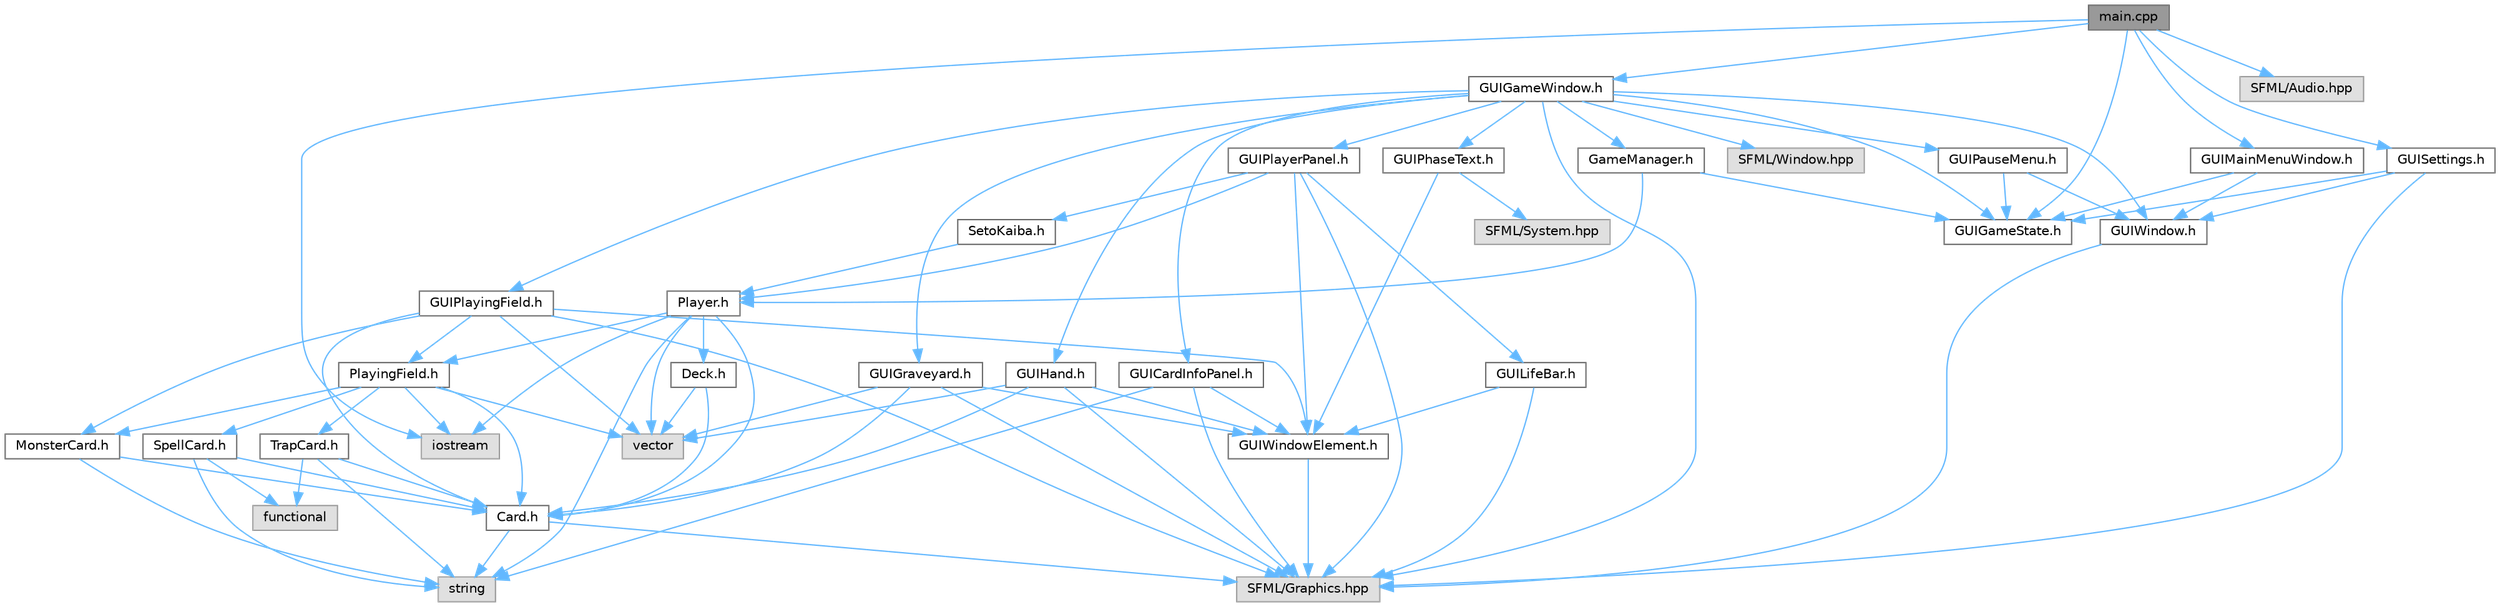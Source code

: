 digraph "main.cpp"
{
 // LATEX_PDF_SIZE
  bgcolor="transparent";
  edge [fontname=Helvetica,fontsize=10,labelfontname=Helvetica,labelfontsize=10];
  node [fontname=Helvetica,fontsize=10,shape=box,height=0.2,width=0.4];
  Node1 [id="Node000001",label="main.cpp",height=0.2,width=0.4,color="gray40", fillcolor="grey60", style="filled", fontcolor="black",tooltip=" "];
  Node1 -> Node2 [id="edge1_Node000001_Node000002",color="steelblue1",style="solid",tooltip=" "];
  Node2 [id="Node000002",label="iostream",height=0.2,width=0.4,color="grey60", fillcolor="#E0E0E0", style="filled",tooltip=" "];
  Node1 -> Node3 [id="edge2_Node000001_Node000003",color="steelblue1",style="solid",tooltip=" "];
  Node3 [id="Node000003",label="GUIGameWindow.h",height=0.2,width=0.4,color="grey40", fillcolor="white", style="filled",URL="$_g_u_i_game_window_8h.html",tooltip=" "];
  Node3 -> Node4 [id="edge3_Node000003_Node000004",color="steelblue1",style="solid",tooltip=" "];
  Node4 [id="Node000004",label="SFML/Graphics.hpp",height=0.2,width=0.4,color="grey60", fillcolor="#E0E0E0", style="filled",tooltip=" "];
  Node3 -> Node5 [id="edge4_Node000003_Node000005",color="steelblue1",style="solid",tooltip=" "];
  Node5 [id="Node000005",label="SFML/Window.hpp",height=0.2,width=0.4,color="grey60", fillcolor="#E0E0E0", style="filled",tooltip=" "];
  Node3 -> Node6 [id="edge5_Node000003_Node000006",color="steelblue1",style="solid",tooltip=" "];
  Node6 [id="Node000006",label="GUIWindow.h",height=0.2,width=0.4,color="grey40", fillcolor="white", style="filled",URL="$_g_u_i_window_8h.html",tooltip=" "];
  Node6 -> Node4 [id="edge6_Node000006_Node000004",color="steelblue1",style="solid",tooltip=" "];
  Node3 -> Node7 [id="edge7_Node000003_Node000007",color="steelblue1",style="solid",tooltip=" "];
  Node7 [id="Node000007",label="GUIPlayerPanel.h",height=0.2,width=0.4,color="grey40", fillcolor="white", style="filled",URL="$_g_u_i_player_panel_8h.html",tooltip="This file contains the GUIPlayerPanel class which handles the player panel of the MiniYugioh game."];
  Node7 -> Node4 [id="edge8_Node000007_Node000004",color="steelblue1",style="solid",tooltip=" "];
  Node7 -> Node8 [id="edge9_Node000007_Node000008",color="steelblue1",style="solid",tooltip=" "];
  Node8 [id="Node000008",label="GUILifeBar.h",height=0.2,width=0.4,color="grey40", fillcolor="white", style="filled",URL="$_g_u_i_life_bar_8h.html",tooltip=" "];
  Node8 -> Node4 [id="edge10_Node000008_Node000004",color="steelblue1",style="solid",tooltip=" "];
  Node8 -> Node9 [id="edge11_Node000008_Node000009",color="steelblue1",style="solid",tooltip=" "];
  Node9 [id="Node000009",label="GUIWindowElement.h",height=0.2,width=0.4,color="grey40", fillcolor="white", style="filled",URL="$_g_u_i_window_element_8h.html",tooltip="This file contains the declaration of the GUIWindowElement class."];
  Node9 -> Node4 [id="edge12_Node000009_Node000004",color="steelblue1",style="solid",tooltip=" "];
  Node7 -> Node9 [id="edge13_Node000007_Node000009",color="steelblue1",style="solid",tooltip=" "];
  Node7 -> Node10 [id="edge14_Node000007_Node000010",color="steelblue1",style="solid",tooltip=" "];
  Node10 [id="Node000010",label="Player.h",height=0.2,width=0.4,color="grey40", fillcolor="white", style="filled",URL="$_player_8h.html",tooltip="Contains the Player class."];
  Node10 -> Node2 [id="edge15_Node000010_Node000002",color="steelblue1",style="solid",tooltip=" "];
  Node10 -> Node11 [id="edge16_Node000010_Node000011",color="steelblue1",style="solid",tooltip=" "];
  Node11 [id="Node000011",label="string",height=0.2,width=0.4,color="grey60", fillcolor="#E0E0E0", style="filled",tooltip=" "];
  Node10 -> Node12 [id="edge17_Node000010_Node000012",color="steelblue1",style="solid",tooltip=" "];
  Node12 [id="Node000012",label="vector",height=0.2,width=0.4,color="grey60", fillcolor="#E0E0E0", style="filled",tooltip=" "];
  Node10 -> Node13 [id="edge18_Node000010_Node000013",color="steelblue1",style="solid",tooltip=" "];
  Node13 [id="Node000013",label="Deck.h",height=0.2,width=0.4,color="grey40", fillcolor="white", style="filled",URL="$_deck_8h.html",tooltip=" "];
  Node13 -> Node12 [id="edge19_Node000013_Node000012",color="steelblue1",style="solid",tooltip=" "];
  Node13 -> Node14 [id="edge20_Node000013_Node000014",color="steelblue1",style="solid",tooltip=" "];
  Node14 [id="Node000014",label="Card.h",height=0.2,width=0.4,color="grey40", fillcolor="white", style="filled",URL="$_card_8h.html",tooltip="Contains the Card class."];
  Node14 -> Node11 [id="edge21_Node000014_Node000011",color="steelblue1",style="solid",tooltip=" "];
  Node14 -> Node4 [id="edge22_Node000014_Node000004",color="steelblue1",style="solid",tooltip=" "];
  Node10 -> Node14 [id="edge23_Node000010_Node000014",color="steelblue1",style="solid",tooltip=" "];
  Node10 -> Node15 [id="edge24_Node000010_Node000015",color="steelblue1",style="solid",tooltip=" "];
  Node15 [id="Node000015",label="PlayingField.h",height=0.2,width=0.4,color="grey40", fillcolor="white", style="filled",URL="$_playing_field_8h.html",tooltip="Contains the PlayingField class."];
  Node15 -> Node2 [id="edge25_Node000015_Node000002",color="steelblue1",style="solid",tooltip=" "];
  Node15 -> Node12 [id="edge26_Node000015_Node000012",color="steelblue1",style="solid",tooltip=" "];
  Node15 -> Node14 [id="edge27_Node000015_Node000014",color="steelblue1",style="solid",tooltip=" "];
  Node15 -> Node16 [id="edge28_Node000015_Node000016",color="steelblue1",style="solid",tooltip=" "];
  Node16 [id="Node000016",label="MonsterCard.h",height=0.2,width=0.4,color="grey40", fillcolor="white", style="filled",URL="$_monster_card_8h.html",tooltip="Contains the MonsterCard class."];
  Node16 -> Node11 [id="edge29_Node000016_Node000011",color="steelblue1",style="solid",tooltip=" "];
  Node16 -> Node14 [id="edge30_Node000016_Node000014",color="steelblue1",style="solid",tooltip=" "];
  Node15 -> Node17 [id="edge31_Node000015_Node000017",color="steelblue1",style="solid",tooltip=" "];
  Node17 [id="Node000017",label="SpellCard.h",height=0.2,width=0.4,color="grey40", fillcolor="white", style="filled",URL="$_spell_card_8h.html",tooltip="Contains the SpellCard class."];
  Node17 -> Node11 [id="edge32_Node000017_Node000011",color="steelblue1",style="solid",tooltip=" "];
  Node17 -> Node18 [id="edge33_Node000017_Node000018",color="steelblue1",style="solid",tooltip=" "];
  Node18 [id="Node000018",label="functional",height=0.2,width=0.4,color="grey60", fillcolor="#E0E0E0", style="filled",tooltip=" "];
  Node17 -> Node14 [id="edge34_Node000017_Node000014",color="steelblue1",style="solid",tooltip=" "];
  Node15 -> Node19 [id="edge35_Node000015_Node000019",color="steelblue1",style="solid",tooltip=" "];
  Node19 [id="Node000019",label="TrapCard.h",height=0.2,width=0.4,color="grey40", fillcolor="white", style="filled",URL="$_trap_card_8h.html",tooltip="Contains the TrapCard class."];
  Node19 -> Node11 [id="edge36_Node000019_Node000011",color="steelblue1",style="solid",tooltip=" "];
  Node19 -> Node18 [id="edge37_Node000019_Node000018",color="steelblue1",style="solid",tooltip=" "];
  Node19 -> Node14 [id="edge38_Node000019_Node000014",color="steelblue1",style="solid",tooltip=" "];
  Node7 -> Node20 [id="edge39_Node000007_Node000020",color="steelblue1",style="solid",tooltip=" "];
  Node20 [id="Node000020",label="SetoKaiba.h",height=0.2,width=0.4,color="grey40", fillcolor="white", style="filled",URL="$_seto_kaiba_8h.html",tooltip="Contains the SetoKaiba class."];
  Node20 -> Node10 [id="edge40_Node000020_Node000010",color="steelblue1",style="solid",tooltip=" "];
  Node3 -> Node21 [id="edge41_Node000003_Node000021",color="steelblue1",style="solid",tooltip=" "];
  Node21 [id="Node000021",label="GUIPlayingField.h",height=0.2,width=0.4,color="grey40", fillcolor="white", style="filled",URL="$_g_u_i_playing_field_8h.html",tooltip="This file contains the GUIPlayingField class which handles the GUI playing field of the MiniYugioh ga..."];
  Node21 -> Node4 [id="edge42_Node000021_Node000004",color="steelblue1",style="solid",tooltip=" "];
  Node21 -> Node9 [id="edge43_Node000021_Node000009",color="steelblue1",style="solid",tooltip=" "];
  Node21 -> Node15 [id="edge44_Node000021_Node000015",color="steelblue1",style="solid",tooltip=" "];
  Node21 -> Node14 [id="edge45_Node000021_Node000014",color="steelblue1",style="solid",tooltip=" "];
  Node21 -> Node12 [id="edge46_Node000021_Node000012",color="steelblue1",style="solid",tooltip=" "];
  Node21 -> Node16 [id="edge47_Node000021_Node000016",color="steelblue1",style="solid",tooltip=" "];
  Node3 -> Node22 [id="edge48_Node000003_Node000022",color="steelblue1",style="solid",tooltip=" "];
  Node22 [id="Node000022",label="GUIHand.h",height=0.2,width=0.4,color="grey40", fillcolor="white", style="filled",URL="$_g_u_i_hand_8h.html",tooltip=" "];
  Node22 -> Node4 [id="edge49_Node000022_Node000004",color="steelblue1",style="solid",tooltip=" "];
  Node22 -> Node9 [id="edge50_Node000022_Node000009",color="steelblue1",style="solid",tooltip=" "];
  Node22 -> Node14 [id="edge51_Node000022_Node000014",color="steelblue1",style="solid",tooltip=" "];
  Node22 -> Node12 [id="edge52_Node000022_Node000012",color="steelblue1",style="solid",tooltip=" "];
  Node3 -> Node23 [id="edge53_Node000003_Node000023",color="steelblue1",style="solid",tooltip=" "];
  Node23 [id="Node000023",label="GUIGraveyard.h",height=0.2,width=0.4,color="grey40", fillcolor="white", style="filled",URL="$_g_u_i_graveyard_8h.html",tooltip=" "];
  Node23 -> Node4 [id="edge54_Node000023_Node000004",color="steelblue1",style="solid",tooltip=" "];
  Node23 -> Node9 [id="edge55_Node000023_Node000009",color="steelblue1",style="solid",tooltip=" "];
  Node23 -> Node12 [id="edge56_Node000023_Node000012",color="steelblue1",style="solid",tooltip=" "];
  Node23 -> Node14 [id="edge57_Node000023_Node000014",color="steelblue1",style="solid",tooltip=" "];
  Node3 -> Node24 [id="edge58_Node000003_Node000024",color="steelblue1",style="solid",tooltip=" "];
  Node24 [id="Node000024",label="GUICardInfoPanel.h",height=0.2,width=0.4,color="grey40", fillcolor="white", style="filled",URL="$_g_u_i_card_info_panel_8h.html",tooltip=" "];
  Node24 -> Node9 [id="edge59_Node000024_Node000009",color="steelblue1",style="solid",tooltip=" "];
  Node24 -> Node4 [id="edge60_Node000024_Node000004",color="steelblue1",style="solid",tooltip=" "];
  Node24 -> Node11 [id="edge61_Node000024_Node000011",color="steelblue1",style="solid",tooltip=" "];
  Node3 -> Node25 [id="edge62_Node000003_Node000025",color="steelblue1",style="solid",tooltip=" "];
  Node25 [id="Node000025",label="GUIPhaseText.h",height=0.2,width=0.4,color="grey40", fillcolor="white", style="filled",URL="$_g_u_i_phase_text_8h.html",tooltip="This file contains the GUIPhaseText class which handles the phase text of the MiniYugioh game."];
  Node25 -> Node9 [id="edge63_Node000025_Node000009",color="steelblue1",style="solid",tooltip=" "];
  Node25 -> Node26 [id="edge64_Node000025_Node000026",color="steelblue1",style="solid",tooltip=" "];
  Node26 [id="Node000026",label="SFML/System.hpp",height=0.2,width=0.4,color="grey60", fillcolor="#E0E0E0", style="filled",tooltip=" "];
  Node3 -> Node27 [id="edge65_Node000003_Node000027",color="steelblue1",style="solid",tooltip=" "];
  Node27 [id="Node000027",label="GameManager.h",height=0.2,width=0.4,color="grey40", fillcolor="white", style="filled",URL="$_game_manager_8h.html",tooltip="Contains the GameManager class."];
  Node27 -> Node10 [id="edge66_Node000027_Node000010",color="steelblue1",style="solid",tooltip=" "];
  Node27 -> Node28 [id="edge67_Node000027_Node000028",color="steelblue1",style="solid",tooltip=" "];
  Node28 [id="Node000028",label="GUIGameState.h",height=0.2,width=0.4,color="grey40", fillcolor="white", style="filled",URL="$_g_u_i_game_state_8h.html",tooltip=" "];
  Node3 -> Node29 [id="edge68_Node000003_Node000029",color="steelblue1",style="solid",tooltip=" "];
  Node29 [id="Node000029",label="GUIPauseMenu.h",height=0.2,width=0.4,color="grey40", fillcolor="white", style="filled",URL="$_g_u_i_pause_menu_8h.html",tooltip="This file contains the GUIPauseMenu class which handles the pause menu of the MiniYugioh game."];
  Node29 -> Node6 [id="edge69_Node000029_Node000006",color="steelblue1",style="solid",tooltip=" "];
  Node29 -> Node28 [id="edge70_Node000029_Node000028",color="steelblue1",style="solid",tooltip=" "];
  Node3 -> Node28 [id="edge71_Node000003_Node000028",color="steelblue1",style="solid",tooltip=" "];
  Node1 -> Node30 [id="edge72_Node000001_Node000030",color="steelblue1",style="solid",tooltip=" "];
  Node30 [id="Node000030",label="GUIMainMenuWindow.h",height=0.2,width=0.4,color="grey40", fillcolor="white", style="filled",URL="$_g_u_i_main_menu_window_8h.html",tooltip="This file contains the GUIMainMenuWindow class which handles the main menu window of the MiniYugioh g..."];
  Node30 -> Node6 [id="edge73_Node000030_Node000006",color="steelblue1",style="solid",tooltip=" "];
  Node30 -> Node28 [id="edge74_Node000030_Node000028",color="steelblue1",style="solid",tooltip=" "];
  Node1 -> Node28 [id="edge75_Node000001_Node000028",color="steelblue1",style="solid",tooltip=" "];
  Node1 -> Node31 [id="edge76_Node000001_Node000031",color="steelblue1",style="solid",tooltip=" "];
  Node31 [id="Node000031",label="GUISettings.h",height=0.2,width=0.4,color="grey40", fillcolor="white", style="filled",URL="$_g_u_i_settings_8h.html",tooltip="This file contains the GUISettings class which handles the GUI settings of the MiniYugioh game."];
  Node31 -> Node6 [id="edge77_Node000031_Node000006",color="steelblue1",style="solid",tooltip=" "];
  Node31 -> Node28 [id="edge78_Node000031_Node000028",color="steelblue1",style="solid",tooltip=" "];
  Node31 -> Node4 [id="edge79_Node000031_Node000004",color="steelblue1",style="solid",tooltip=" "];
  Node1 -> Node32 [id="edge80_Node000001_Node000032",color="steelblue1",style="solid",tooltip=" "];
  Node32 [id="Node000032",label="SFML/Audio.hpp",height=0.2,width=0.4,color="grey60", fillcolor="#E0E0E0", style="filled",tooltip=" "];
}
